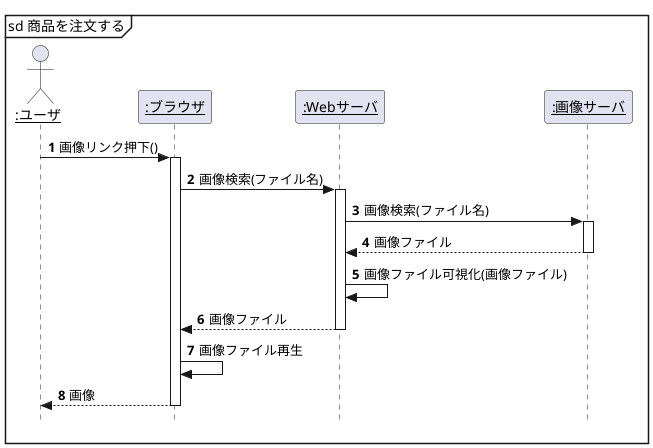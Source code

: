 @startuml web画像検索
hide footbox
'メッセージに自動で番号を降る
autonumber
' 厳密なUMLに準拠する
skinparam style strictuml

Actor "<u>:ユーザ</u>" as u
participant "<u>:ブラウザ</u>" as b
participant "<u>:Webサーバ" as w
participant "<u>:画像サーバ" as p

mainframe sd 商品を注文する 

u -> b : 画像リンク押下()
activate  b
    b -> w : 画像検索(ファイル名)


    activate w
        w -> p : 画像検索(ファイル名)
        activate p
        w <-- p : 画像ファイル
        deactivate p
        w -> w : 画像ファイル可視化(画像ファイル)
        b <-- w : 画像ファイル
    deactivate w
    b -> b : 画像ファイル再生
u <-- b : 画像
deactivate b

@enduml